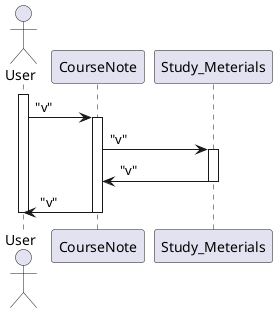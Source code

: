 @startuml "ניהול חומרי למידה"
Actor User
participant GUI as "CourseNote"
participant Study_Meterials as "Study_Meterials"

activate User
User->GUI: "v"
activate GUI
GUI->Study_Meterials: "v"
activate Study_Meterials
Study_Meterials->GUI: "v"
deactivate Study_Meterials
GUI->User: "v" 
deactivate GUI
deactivate User
@enduml
